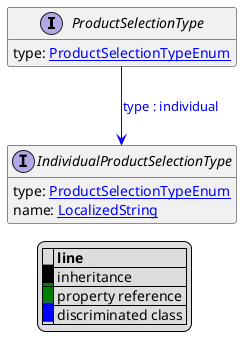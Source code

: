 @startuml

hide empty fields
hide empty methods
legend
|= |= line |
|<back:black>   </back>| inheritance |
|<back:green>   </back>| property reference |
|<back:blue>   </back>| discriminated class |
endlegend
interface ProductSelectionType [[ProductSelectionType.svg]]  {
    type: [[ProductSelectionTypeEnum.svg ProductSelectionTypeEnum]]
}


interface IndividualProductSelectionType [[IndividualProductSelectionType.svg]]  {
    type: [[ProductSelectionTypeEnum.svg ProductSelectionTypeEnum]]
    name: [[LocalizedString.svg LocalizedString]]
}

ProductSelectionType --> IndividualProductSelectionType #blue;text:blue : "type : individual"

@enduml
